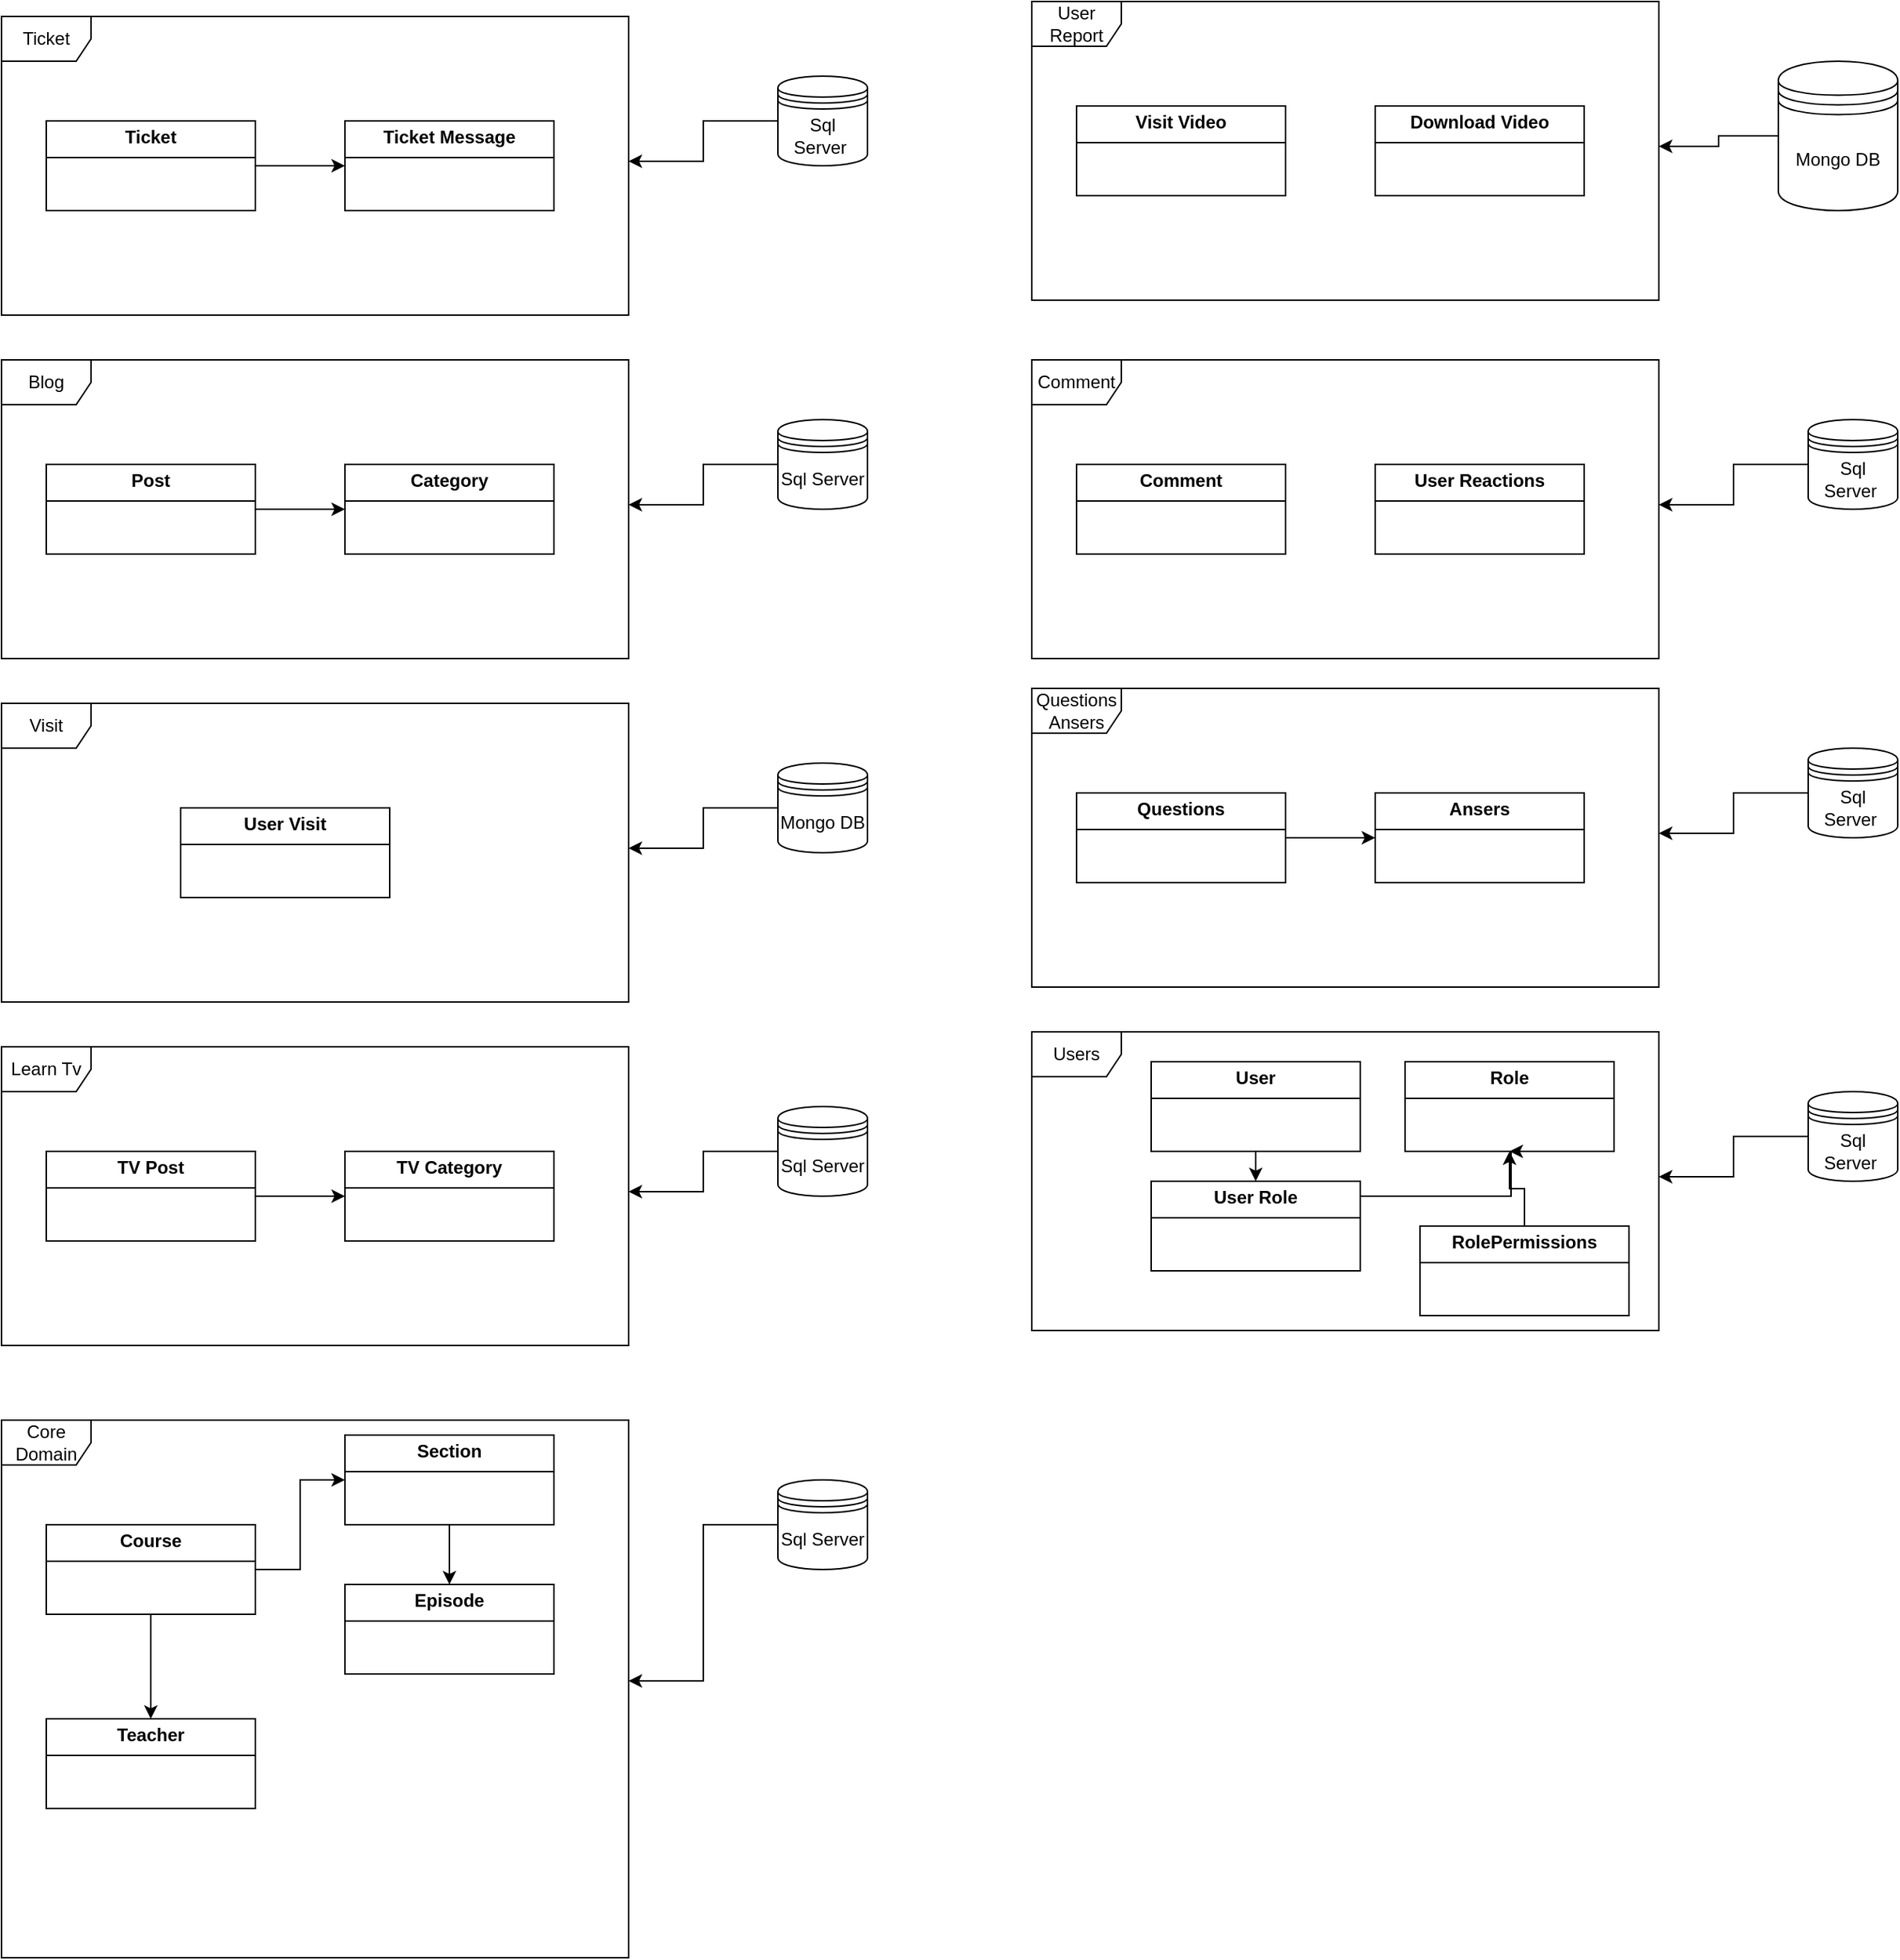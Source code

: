 <mxfile version="24.7.8">
  <diagram name="Page-1" id="VJF5k6fLpfAGvwSMJQAE">
    <mxGraphModel dx="1434" dy="836" grid="1" gridSize="10" guides="1" tooltips="1" connect="1" arrows="1" fold="1" page="1" pageScale="1" pageWidth="2339" pageHeight="3300" math="0" shadow="0">
      <root>
        <mxCell id="0" />
        <mxCell id="1" parent="0" />
        <mxCell id="T0k8kfAdnnVemv1u1ayL-10" value="" style="group" vertex="1" connectable="0" parent="1">
          <mxGeometry x="110" y="340" width="580" height="200" as="geometry" />
        </mxCell>
        <mxCell id="T0k8kfAdnnVemv1u1ayL-1" value="Blog" style="shape=umlFrame;whiteSpace=wrap;html=1;pointerEvents=0;" vertex="1" parent="T0k8kfAdnnVemv1u1ayL-10">
          <mxGeometry width="420" height="200" as="geometry" />
        </mxCell>
        <mxCell id="T0k8kfAdnnVemv1u1ayL-6" style="edgeStyle=orthogonalEdgeStyle;rounded=0;orthogonalLoop=1;jettySize=auto;html=1;" edge="1" parent="T0k8kfAdnnVemv1u1ayL-10" source="T0k8kfAdnnVemv1u1ayL-4" target="T0k8kfAdnnVemv1u1ayL-5">
          <mxGeometry relative="1" as="geometry" />
        </mxCell>
        <mxCell id="T0k8kfAdnnVemv1u1ayL-4" value="&lt;p style=&quot;margin:0px;margin-top:4px;text-align:center;&quot;&gt;&lt;b&gt;Post&lt;/b&gt;&lt;/p&gt;&lt;hr size=&quot;1&quot; style=&quot;border-style:solid;&quot;&gt;&lt;div style=&quot;height:2px;&quot;&gt;&lt;/div&gt;" style="verticalAlign=top;align=left;overflow=fill;html=1;whiteSpace=wrap;" vertex="1" parent="T0k8kfAdnnVemv1u1ayL-10">
          <mxGeometry x="30" y="70" width="140" height="60" as="geometry" />
        </mxCell>
        <mxCell id="T0k8kfAdnnVemv1u1ayL-5" value="&lt;p style=&quot;margin:0px;margin-top:4px;text-align:center;&quot;&gt;&lt;b&gt;Category&lt;/b&gt;&lt;/p&gt;&lt;hr size=&quot;1&quot; style=&quot;border-style:solid;&quot;&gt;&lt;div style=&quot;height:2px;&quot;&gt;&lt;/div&gt;" style="verticalAlign=top;align=left;overflow=fill;html=1;whiteSpace=wrap;" vertex="1" parent="T0k8kfAdnnVemv1u1ayL-10">
          <mxGeometry x="230" y="70" width="140" height="60" as="geometry" />
        </mxCell>
        <mxCell id="T0k8kfAdnnVemv1u1ayL-7" value="Sql Server" style="shape=datastore;whiteSpace=wrap;html=1;" vertex="1" parent="T0k8kfAdnnVemv1u1ayL-10">
          <mxGeometry x="520" y="40" width="60" height="60" as="geometry" />
        </mxCell>
        <mxCell id="T0k8kfAdnnVemv1u1ayL-9" style="edgeStyle=orthogonalEdgeStyle;rounded=0;orthogonalLoop=1;jettySize=auto;html=1;entryX=1;entryY=0.485;entryDx=0;entryDy=0;entryPerimeter=0;" edge="1" parent="T0k8kfAdnnVemv1u1ayL-10" source="T0k8kfAdnnVemv1u1ayL-7" target="T0k8kfAdnnVemv1u1ayL-1">
          <mxGeometry relative="1" as="geometry" />
        </mxCell>
        <mxCell id="T0k8kfAdnnVemv1u1ayL-11" value="" style="group" vertex="1" connectable="0" parent="1">
          <mxGeometry x="110" y="110" width="580" height="200" as="geometry" />
        </mxCell>
        <mxCell id="T0k8kfAdnnVemv1u1ayL-12" value="Ticket" style="shape=umlFrame;whiteSpace=wrap;html=1;pointerEvents=0;" vertex="1" parent="T0k8kfAdnnVemv1u1ayL-11">
          <mxGeometry width="420" height="200" as="geometry" />
        </mxCell>
        <mxCell id="T0k8kfAdnnVemv1u1ayL-13" style="edgeStyle=orthogonalEdgeStyle;rounded=0;orthogonalLoop=1;jettySize=auto;html=1;" edge="1" parent="T0k8kfAdnnVemv1u1ayL-11" source="T0k8kfAdnnVemv1u1ayL-14" target="T0k8kfAdnnVemv1u1ayL-15">
          <mxGeometry relative="1" as="geometry" />
        </mxCell>
        <mxCell id="T0k8kfAdnnVemv1u1ayL-14" value="&lt;p style=&quot;margin:0px;margin-top:4px;text-align:center;&quot;&gt;&lt;b&gt;Ticket&lt;/b&gt;&lt;/p&gt;&lt;hr size=&quot;1&quot; style=&quot;border-style:solid;&quot;&gt;&lt;div style=&quot;height:2px;&quot;&gt;&lt;/div&gt;" style="verticalAlign=top;align=left;overflow=fill;html=1;whiteSpace=wrap;" vertex="1" parent="T0k8kfAdnnVemv1u1ayL-11">
          <mxGeometry x="30" y="70" width="140" height="60" as="geometry" />
        </mxCell>
        <mxCell id="T0k8kfAdnnVemv1u1ayL-15" value="&lt;p style=&quot;margin:0px;margin-top:4px;text-align:center;&quot;&gt;&lt;b&gt;Ticket Message&lt;/b&gt;&lt;/p&gt;&lt;hr size=&quot;1&quot; style=&quot;border-style:solid;&quot;&gt;&lt;div style=&quot;height:2px;&quot;&gt;&lt;/div&gt;" style="verticalAlign=top;align=left;overflow=fill;html=1;whiteSpace=wrap;" vertex="1" parent="T0k8kfAdnnVemv1u1ayL-11">
          <mxGeometry x="230" y="70" width="140" height="60" as="geometry" />
        </mxCell>
        <mxCell id="T0k8kfAdnnVemv1u1ayL-16" value="Sql Server&amp;nbsp;" style="shape=datastore;whiteSpace=wrap;html=1;" vertex="1" parent="T0k8kfAdnnVemv1u1ayL-11">
          <mxGeometry x="520" y="40" width="60" height="60" as="geometry" />
        </mxCell>
        <mxCell id="T0k8kfAdnnVemv1u1ayL-17" style="edgeStyle=orthogonalEdgeStyle;rounded=0;orthogonalLoop=1;jettySize=auto;html=1;entryX=1;entryY=0.485;entryDx=0;entryDy=0;entryPerimeter=0;" edge="1" parent="T0k8kfAdnnVemv1u1ayL-11" source="T0k8kfAdnnVemv1u1ayL-16" target="T0k8kfAdnnVemv1u1ayL-12">
          <mxGeometry relative="1" as="geometry" />
        </mxCell>
        <mxCell id="T0k8kfAdnnVemv1u1ayL-18" value="" style="group" vertex="1" connectable="0" parent="1">
          <mxGeometry x="110" y="570" width="580" height="200" as="geometry" />
        </mxCell>
        <mxCell id="T0k8kfAdnnVemv1u1ayL-19" value="Visit" style="shape=umlFrame;whiteSpace=wrap;html=1;pointerEvents=0;" vertex="1" parent="T0k8kfAdnnVemv1u1ayL-18">
          <mxGeometry width="420" height="200" as="geometry" />
        </mxCell>
        <mxCell id="T0k8kfAdnnVemv1u1ayL-21" value="&lt;p style=&quot;margin:0px;margin-top:4px;text-align:center;&quot;&gt;&lt;b&gt;User Visit&lt;/b&gt;&lt;/p&gt;&lt;hr size=&quot;1&quot; style=&quot;border-style:solid;&quot;&gt;&lt;div style=&quot;height:2px;&quot;&gt;&lt;/div&gt;" style="verticalAlign=top;align=left;overflow=fill;html=1;whiteSpace=wrap;" vertex="1" parent="T0k8kfAdnnVemv1u1ayL-18">
          <mxGeometry x="120" y="70" width="140" height="60" as="geometry" />
        </mxCell>
        <mxCell id="T0k8kfAdnnVemv1u1ayL-23" value="Mongo DB" style="shape=datastore;whiteSpace=wrap;html=1;" vertex="1" parent="T0k8kfAdnnVemv1u1ayL-18">
          <mxGeometry x="520" y="40" width="60" height="60" as="geometry" />
        </mxCell>
        <mxCell id="T0k8kfAdnnVemv1u1ayL-24" style="edgeStyle=orthogonalEdgeStyle;rounded=0;orthogonalLoop=1;jettySize=auto;html=1;entryX=1;entryY=0.485;entryDx=0;entryDy=0;entryPerimeter=0;" edge="1" parent="T0k8kfAdnnVemv1u1ayL-18" source="T0k8kfAdnnVemv1u1ayL-23" target="T0k8kfAdnnVemv1u1ayL-19">
          <mxGeometry relative="1" as="geometry" />
        </mxCell>
        <mxCell id="T0k8kfAdnnVemv1u1ayL-30" value="" style="group" vertex="1" connectable="0" parent="1">
          <mxGeometry x="800" y="100" width="580" height="200" as="geometry" />
        </mxCell>
        <mxCell id="T0k8kfAdnnVemv1u1ayL-31" value="User Report" style="shape=umlFrame;whiteSpace=wrap;html=1;pointerEvents=0;" vertex="1" parent="T0k8kfAdnnVemv1u1ayL-30">
          <mxGeometry width="420" height="200" as="geometry" />
        </mxCell>
        <mxCell id="T0k8kfAdnnVemv1u1ayL-33" value="&lt;p style=&quot;margin:0px;margin-top:4px;text-align:center;&quot;&gt;&lt;b&gt;Visit Video&lt;/b&gt;&lt;/p&gt;&lt;hr size=&quot;1&quot; style=&quot;border-style:solid;&quot;&gt;&lt;div style=&quot;height:2px;&quot;&gt;&lt;/div&gt;" style="verticalAlign=top;align=left;overflow=fill;html=1;whiteSpace=wrap;" vertex="1" parent="T0k8kfAdnnVemv1u1ayL-30">
          <mxGeometry x="30" y="70" width="140" height="60" as="geometry" />
        </mxCell>
        <mxCell id="T0k8kfAdnnVemv1u1ayL-34" value="&lt;p style=&quot;margin:0px;margin-top:4px;text-align:center;&quot;&gt;&lt;b&gt;Download Video&lt;/b&gt;&lt;/p&gt;&lt;hr size=&quot;1&quot; style=&quot;border-style:solid;&quot;&gt;&lt;div style=&quot;height:2px;&quot;&gt;&lt;/div&gt;" style="verticalAlign=top;align=left;overflow=fill;html=1;whiteSpace=wrap;" vertex="1" parent="T0k8kfAdnnVemv1u1ayL-30">
          <mxGeometry x="230" y="70" width="140" height="60" as="geometry" />
        </mxCell>
        <mxCell id="T0k8kfAdnnVemv1u1ayL-35" value="Mongo DB" style="shape=datastore;whiteSpace=wrap;html=1;" vertex="1" parent="T0k8kfAdnnVemv1u1ayL-30">
          <mxGeometry x="500" y="40" width="80" height="100" as="geometry" />
        </mxCell>
        <mxCell id="T0k8kfAdnnVemv1u1ayL-36" style="edgeStyle=orthogonalEdgeStyle;rounded=0;orthogonalLoop=1;jettySize=auto;html=1;entryX=1;entryY=0.485;entryDx=0;entryDy=0;entryPerimeter=0;" edge="1" parent="T0k8kfAdnnVemv1u1ayL-30" source="T0k8kfAdnnVemv1u1ayL-35" target="T0k8kfAdnnVemv1u1ayL-31">
          <mxGeometry relative="1" as="geometry" />
        </mxCell>
        <mxCell id="T0k8kfAdnnVemv1u1ayL-37" value="" style="group" vertex="1" connectable="0" parent="1">
          <mxGeometry x="800" y="340" width="580" height="200" as="geometry" />
        </mxCell>
        <mxCell id="T0k8kfAdnnVemv1u1ayL-38" value="Comment" style="shape=umlFrame;whiteSpace=wrap;html=1;pointerEvents=0;" vertex="1" parent="T0k8kfAdnnVemv1u1ayL-37">
          <mxGeometry width="420" height="200" as="geometry" />
        </mxCell>
        <mxCell id="T0k8kfAdnnVemv1u1ayL-40" value="&lt;p style=&quot;margin:0px;margin-top:4px;text-align:center;&quot;&gt;&lt;b&gt;Comment&lt;/b&gt;&lt;/p&gt;&lt;hr size=&quot;1&quot; style=&quot;border-style:solid;&quot;&gt;&lt;div style=&quot;height:2px;&quot;&gt;&lt;/div&gt;" style="verticalAlign=top;align=left;overflow=fill;html=1;whiteSpace=wrap;" vertex="1" parent="T0k8kfAdnnVemv1u1ayL-37">
          <mxGeometry x="30" y="70" width="140" height="60" as="geometry" />
        </mxCell>
        <mxCell id="T0k8kfAdnnVemv1u1ayL-41" value="&lt;p style=&quot;margin:0px;margin-top:4px;text-align:center;&quot;&gt;&lt;b&gt;User Reactions&lt;/b&gt;&lt;/p&gt;&lt;hr size=&quot;1&quot; style=&quot;border-style:solid;&quot;&gt;&lt;div style=&quot;height:2px;&quot;&gt;&lt;/div&gt;" style="verticalAlign=top;align=left;overflow=fill;html=1;whiteSpace=wrap;" vertex="1" parent="T0k8kfAdnnVemv1u1ayL-37">
          <mxGeometry x="230" y="70" width="140" height="60" as="geometry" />
        </mxCell>
        <mxCell id="T0k8kfAdnnVemv1u1ayL-42" value="Sql Server&amp;nbsp;" style="shape=datastore;whiteSpace=wrap;html=1;" vertex="1" parent="T0k8kfAdnnVemv1u1ayL-37">
          <mxGeometry x="520" y="40" width="60" height="60" as="geometry" />
        </mxCell>
        <mxCell id="T0k8kfAdnnVemv1u1ayL-43" style="edgeStyle=orthogonalEdgeStyle;rounded=0;orthogonalLoop=1;jettySize=auto;html=1;entryX=1;entryY=0.485;entryDx=0;entryDy=0;entryPerimeter=0;" edge="1" parent="T0k8kfAdnnVemv1u1ayL-37" source="T0k8kfAdnnVemv1u1ayL-42" target="T0k8kfAdnnVemv1u1ayL-38">
          <mxGeometry relative="1" as="geometry" />
        </mxCell>
        <mxCell id="T0k8kfAdnnVemv1u1ayL-44" value="" style="group" vertex="1" connectable="0" parent="1">
          <mxGeometry x="800" y="560" width="580" height="200" as="geometry" />
        </mxCell>
        <mxCell id="T0k8kfAdnnVemv1u1ayL-45" value="Questions Ansers" style="shape=umlFrame;whiteSpace=wrap;html=1;pointerEvents=0;" vertex="1" parent="T0k8kfAdnnVemv1u1ayL-44">
          <mxGeometry width="420" height="200" as="geometry" />
        </mxCell>
        <mxCell id="T0k8kfAdnnVemv1u1ayL-50" style="edgeStyle=orthogonalEdgeStyle;rounded=0;orthogonalLoop=1;jettySize=auto;html=1;entryX=0;entryY=0.5;entryDx=0;entryDy=0;" edge="1" parent="T0k8kfAdnnVemv1u1ayL-44" source="T0k8kfAdnnVemv1u1ayL-46" target="T0k8kfAdnnVemv1u1ayL-47">
          <mxGeometry relative="1" as="geometry" />
        </mxCell>
        <mxCell id="T0k8kfAdnnVemv1u1ayL-46" value="&lt;p style=&quot;margin:0px;margin-top:4px;text-align:center;&quot;&gt;&lt;b&gt;Questions&lt;/b&gt;&lt;/p&gt;&lt;hr size=&quot;1&quot; style=&quot;border-style:solid;&quot;&gt;&lt;div style=&quot;height:2px;&quot;&gt;&lt;/div&gt;" style="verticalAlign=top;align=left;overflow=fill;html=1;whiteSpace=wrap;" vertex="1" parent="T0k8kfAdnnVemv1u1ayL-44">
          <mxGeometry x="30" y="70" width="140" height="60" as="geometry" />
        </mxCell>
        <mxCell id="T0k8kfAdnnVemv1u1ayL-47" value="&lt;p style=&quot;margin:0px;margin-top:4px;text-align:center;&quot;&gt;&lt;b&gt;Ansers&lt;/b&gt;&lt;/p&gt;&lt;hr size=&quot;1&quot; style=&quot;border-style:solid;&quot;&gt;&lt;div style=&quot;height:2px;&quot;&gt;&lt;/div&gt;" style="verticalAlign=top;align=left;overflow=fill;html=1;whiteSpace=wrap;" vertex="1" parent="T0k8kfAdnnVemv1u1ayL-44">
          <mxGeometry x="230" y="70" width="140" height="60" as="geometry" />
        </mxCell>
        <mxCell id="T0k8kfAdnnVemv1u1ayL-48" value="Sql Server&amp;nbsp;" style="shape=datastore;whiteSpace=wrap;html=1;" vertex="1" parent="T0k8kfAdnnVemv1u1ayL-44">
          <mxGeometry x="520" y="40" width="60" height="60" as="geometry" />
        </mxCell>
        <mxCell id="T0k8kfAdnnVemv1u1ayL-49" style="edgeStyle=orthogonalEdgeStyle;rounded=0;orthogonalLoop=1;jettySize=auto;html=1;entryX=1;entryY=0.485;entryDx=0;entryDy=0;entryPerimeter=0;" edge="1" parent="T0k8kfAdnnVemv1u1ayL-44" source="T0k8kfAdnnVemv1u1ayL-48" target="T0k8kfAdnnVemv1u1ayL-45">
          <mxGeometry relative="1" as="geometry" />
        </mxCell>
        <mxCell id="T0k8kfAdnnVemv1u1ayL-51" value="" style="group" vertex="1" connectable="0" parent="1">
          <mxGeometry x="800" y="790" width="580" height="200" as="geometry" />
        </mxCell>
        <mxCell id="T0k8kfAdnnVemv1u1ayL-52" value="Users" style="shape=umlFrame;whiteSpace=wrap;html=1;pointerEvents=0;" vertex="1" parent="T0k8kfAdnnVemv1u1ayL-51">
          <mxGeometry width="420" height="200" as="geometry" />
        </mxCell>
        <mxCell id="T0k8kfAdnnVemv1u1ayL-62" style="edgeStyle=orthogonalEdgeStyle;rounded=0;orthogonalLoop=1;jettySize=auto;html=1;exitX=0.5;exitY=1;exitDx=0;exitDy=0;entryX=0.5;entryY=0;entryDx=0;entryDy=0;" edge="1" parent="T0k8kfAdnnVemv1u1ayL-51" source="T0k8kfAdnnVemv1u1ayL-54" target="T0k8kfAdnnVemv1u1ayL-58">
          <mxGeometry relative="1" as="geometry" />
        </mxCell>
        <mxCell id="T0k8kfAdnnVemv1u1ayL-54" value="&lt;p style=&quot;margin:0px;margin-top:4px;text-align:center;&quot;&gt;&lt;b&gt;User&lt;/b&gt;&lt;/p&gt;&lt;hr size=&quot;1&quot; style=&quot;border-style:solid;&quot;&gt;&lt;div style=&quot;height:2px;&quot;&gt;&lt;/div&gt;" style="verticalAlign=top;align=left;overflow=fill;html=1;whiteSpace=wrap;" vertex="1" parent="T0k8kfAdnnVemv1u1ayL-51">
          <mxGeometry x="80" y="20" width="140" height="60" as="geometry" />
        </mxCell>
        <mxCell id="T0k8kfAdnnVemv1u1ayL-55" value="&lt;p style=&quot;margin:0px;margin-top:4px;text-align:center;&quot;&gt;&lt;b&gt;Role&lt;/b&gt;&lt;/p&gt;&lt;hr size=&quot;1&quot; style=&quot;border-style:solid;&quot;&gt;&lt;div style=&quot;height:2px;&quot;&gt;&lt;/div&gt;" style="verticalAlign=top;align=left;overflow=fill;html=1;whiteSpace=wrap;" vertex="1" parent="T0k8kfAdnnVemv1u1ayL-51">
          <mxGeometry x="250" y="20" width="140" height="60" as="geometry" />
        </mxCell>
        <mxCell id="T0k8kfAdnnVemv1u1ayL-56" value="Sql Server&amp;nbsp;" style="shape=datastore;whiteSpace=wrap;html=1;" vertex="1" parent="T0k8kfAdnnVemv1u1ayL-51">
          <mxGeometry x="520" y="40" width="60" height="60" as="geometry" />
        </mxCell>
        <mxCell id="T0k8kfAdnnVemv1u1ayL-57" style="edgeStyle=orthogonalEdgeStyle;rounded=0;orthogonalLoop=1;jettySize=auto;html=1;entryX=1;entryY=0.485;entryDx=0;entryDy=0;entryPerimeter=0;" edge="1" parent="T0k8kfAdnnVemv1u1ayL-51" source="T0k8kfAdnnVemv1u1ayL-56" target="T0k8kfAdnnVemv1u1ayL-52">
          <mxGeometry relative="1" as="geometry" />
        </mxCell>
        <mxCell id="T0k8kfAdnnVemv1u1ayL-61" style="edgeStyle=orthogonalEdgeStyle;rounded=0;orthogonalLoop=1;jettySize=auto;html=1;" edge="1" parent="T0k8kfAdnnVemv1u1ayL-51" source="T0k8kfAdnnVemv1u1ayL-58">
          <mxGeometry relative="1" as="geometry">
            <mxPoint x="320" y="80" as="targetPoint" />
            <Array as="points">
              <mxPoint x="321" y="110" />
            </Array>
          </mxGeometry>
        </mxCell>
        <mxCell id="T0k8kfAdnnVemv1u1ayL-58" value="&lt;p style=&quot;margin:0px;margin-top:4px;text-align:center;&quot;&gt;&lt;b&gt;User Role&lt;/b&gt;&lt;/p&gt;&lt;hr size=&quot;1&quot; style=&quot;border-style:solid;&quot;&gt;&lt;div style=&quot;height:2px;&quot;&gt;&lt;/div&gt;" style="verticalAlign=top;align=left;overflow=fill;html=1;whiteSpace=wrap;" vertex="1" parent="T0k8kfAdnnVemv1u1ayL-51">
          <mxGeometry x="80" y="100" width="140" height="60" as="geometry" />
        </mxCell>
        <mxCell id="T0k8kfAdnnVemv1u1ayL-60" style="edgeStyle=orthogonalEdgeStyle;rounded=0;orthogonalLoop=1;jettySize=auto;html=1;entryX=0.5;entryY=1;entryDx=0;entryDy=0;" edge="1" parent="T0k8kfAdnnVemv1u1ayL-51" source="T0k8kfAdnnVemv1u1ayL-59" target="T0k8kfAdnnVemv1u1ayL-55">
          <mxGeometry relative="1" as="geometry" />
        </mxCell>
        <mxCell id="T0k8kfAdnnVemv1u1ayL-59" value="&lt;p style=&quot;margin:0px;margin-top:4px;text-align:center;&quot;&gt;&lt;b&gt;RolePermissions&lt;/b&gt;&lt;/p&gt;&lt;hr size=&quot;1&quot; style=&quot;border-style:solid;&quot;&gt;&lt;div style=&quot;height:2px;&quot;&gt;&lt;/div&gt;" style="verticalAlign=top;align=left;overflow=fill;html=1;whiteSpace=wrap;" vertex="1" parent="T0k8kfAdnnVemv1u1ayL-51">
          <mxGeometry x="260" y="130" width="140" height="60" as="geometry" />
        </mxCell>
        <mxCell id="T0k8kfAdnnVemv1u1ayL-63" value="" style="group" vertex="1" connectable="0" parent="1">
          <mxGeometry x="110" y="800" width="580" height="200" as="geometry" />
        </mxCell>
        <mxCell id="T0k8kfAdnnVemv1u1ayL-64" value="Learn Tv" style="shape=umlFrame;whiteSpace=wrap;html=1;pointerEvents=0;" vertex="1" parent="T0k8kfAdnnVemv1u1ayL-63">
          <mxGeometry width="420" height="200" as="geometry" />
        </mxCell>
        <mxCell id="T0k8kfAdnnVemv1u1ayL-65" style="edgeStyle=orthogonalEdgeStyle;rounded=0;orthogonalLoop=1;jettySize=auto;html=1;" edge="1" parent="T0k8kfAdnnVemv1u1ayL-63" source="T0k8kfAdnnVemv1u1ayL-66" target="T0k8kfAdnnVemv1u1ayL-67">
          <mxGeometry relative="1" as="geometry" />
        </mxCell>
        <mxCell id="T0k8kfAdnnVemv1u1ayL-66" value="&lt;p style=&quot;margin:0px;margin-top:4px;text-align:center;&quot;&gt;&lt;b&gt;TV Post&lt;/b&gt;&lt;/p&gt;&lt;hr size=&quot;1&quot; style=&quot;border-style:solid;&quot;&gt;&lt;div style=&quot;height:2px;&quot;&gt;&lt;/div&gt;" style="verticalAlign=top;align=left;overflow=fill;html=1;whiteSpace=wrap;" vertex="1" parent="T0k8kfAdnnVemv1u1ayL-63">
          <mxGeometry x="30" y="70" width="140" height="60" as="geometry" />
        </mxCell>
        <mxCell id="T0k8kfAdnnVemv1u1ayL-67" value="&lt;p style=&quot;margin:0px;margin-top:4px;text-align:center;&quot;&gt;&lt;b&gt;TV Category&lt;/b&gt;&lt;/p&gt;&lt;hr size=&quot;1&quot; style=&quot;border-style:solid;&quot;&gt;&lt;div style=&quot;height:2px;&quot;&gt;&lt;/div&gt;" style="verticalAlign=top;align=left;overflow=fill;html=1;whiteSpace=wrap;" vertex="1" parent="T0k8kfAdnnVemv1u1ayL-63">
          <mxGeometry x="230" y="70" width="140" height="60" as="geometry" />
        </mxCell>
        <mxCell id="T0k8kfAdnnVemv1u1ayL-68" value="Sql Server" style="shape=datastore;whiteSpace=wrap;html=1;" vertex="1" parent="T0k8kfAdnnVemv1u1ayL-63">
          <mxGeometry x="520" y="40" width="60" height="60" as="geometry" />
        </mxCell>
        <mxCell id="T0k8kfAdnnVemv1u1ayL-69" style="edgeStyle=orthogonalEdgeStyle;rounded=0;orthogonalLoop=1;jettySize=auto;html=1;entryX=1;entryY=0.485;entryDx=0;entryDy=0;entryPerimeter=0;" edge="1" parent="T0k8kfAdnnVemv1u1ayL-63" source="T0k8kfAdnnVemv1u1ayL-68" target="T0k8kfAdnnVemv1u1ayL-64">
          <mxGeometry relative="1" as="geometry" />
        </mxCell>
        <mxCell id="T0k8kfAdnnVemv1u1ayL-71" value="Core Domain" style="shape=umlFrame;whiteSpace=wrap;html=1;pointerEvents=0;" vertex="1" parent="1">
          <mxGeometry x="110" y="1050" width="420" height="360" as="geometry" />
        </mxCell>
        <mxCell id="T0k8kfAdnnVemv1u1ayL-72" style="edgeStyle=orthogonalEdgeStyle;rounded=0;orthogonalLoop=1;jettySize=auto;html=1;" edge="1" parent="1" source="T0k8kfAdnnVemv1u1ayL-73" target="T0k8kfAdnnVemv1u1ayL-74">
          <mxGeometry relative="1" as="geometry" />
        </mxCell>
        <mxCell id="T0k8kfAdnnVemv1u1ayL-80" style="edgeStyle=orthogonalEdgeStyle;rounded=0;orthogonalLoop=1;jettySize=auto;html=1;exitX=0.5;exitY=1;exitDx=0;exitDy=0;entryX=0.5;entryY=0;entryDx=0;entryDy=0;" edge="1" parent="1" source="T0k8kfAdnnVemv1u1ayL-73" target="T0k8kfAdnnVemv1u1ayL-79">
          <mxGeometry relative="1" as="geometry" />
        </mxCell>
        <mxCell id="T0k8kfAdnnVemv1u1ayL-73" value="&lt;p style=&quot;margin:0px;margin-top:4px;text-align:center;&quot;&gt;&lt;b&gt;Course&lt;/b&gt;&lt;/p&gt;&lt;hr size=&quot;1&quot; style=&quot;border-style:solid;&quot;&gt;&lt;div style=&quot;height:2px;&quot;&gt;&lt;/div&gt;" style="verticalAlign=top;align=left;overflow=fill;html=1;whiteSpace=wrap;" vertex="1" parent="1">
          <mxGeometry x="140" y="1120" width="140" height="60" as="geometry" />
        </mxCell>
        <mxCell id="T0k8kfAdnnVemv1u1ayL-78" style="edgeStyle=orthogonalEdgeStyle;rounded=0;orthogonalLoop=1;jettySize=auto;html=1;exitX=0.5;exitY=1;exitDx=0;exitDy=0;" edge="1" parent="1" source="T0k8kfAdnnVemv1u1ayL-74">
          <mxGeometry relative="1" as="geometry">
            <mxPoint x="410" y="1160" as="targetPoint" />
          </mxGeometry>
        </mxCell>
        <mxCell id="T0k8kfAdnnVemv1u1ayL-74" value="&lt;p style=&quot;margin:0px;margin-top:4px;text-align:center;&quot;&gt;&lt;b&gt;Section&lt;/b&gt;&lt;/p&gt;&lt;hr size=&quot;1&quot; style=&quot;border-style:solid;&quot;&gt;&lt;div style=&quot;height:2px;&quot;&gt;&lt;/div&gt;" style="verticalAlign=top;align=left;overflow=fill;html=1;whiteSpace=wrap;" vertex="1" parent="1">
          <mxGeometry x="340" y="1060" width="140" height="60" as="geometry" />
        </mxCell>
        <mxCell id="T0k8kfAdnnVemv1u1ayL-75" value="Sql Server" style="shape=datastore;whiteSpace=wrap;html=1;" vertex="1" parent="1">
          <mxGeometry x="630" y="1090" width="60" height="60" as="geometry" />
        </mxCell>
        <mxCell id="T0k8kfAdnnVemv1u1ayL-76" style="edgeStyle=orthogonalEdgeStyle;rounded=0;orthogonalLoop=1;jettySize=auto;html=1;entryX=1;entryY=0.485;entryDx=0;entryDy=0;entryPerimeter=0;" edge="1" parent="1" source="T0k8kfAdnnVemv1u1ayL-75" target="T0k8kfAdnnVemv1u1ayL-71">
          <mxGeometry relative="1" as="geometry" />
        </mxCell>
        <mxCell id="T0k8kfAdnnVemv1u1ayL-77" value="&lt;p style=&quot;margin:0px;margin-top:4px;text-align:center;&quot;&gt;&lt;b&gt;Episode&lt;/b&gt;&lt;/p&gt;&lt;hr size=&quot;1&quot; style=&quot;border-style:solid;&quot;&gt;&lt;div style=&quot;height:2px;&quot;&gt;&lt;/div&gt;" style="verticalAlign=top;align=left;overflow=fill;html=1;whiteSpace=wrap;" vertex="1" parent="1">
          <mxGeometry x="340" y="1160" width="140" height="60" as="geometry" />
        </mxCell>
        <mxCell id="T0k8kfAdnnVemv1u1ayL-79" value="&lt;p style=&quot;margin:0px;margin-top:4px;text-align:center;&quot;&gt;&lt;b&gt;Teacher&lt;/b&gt;&lt;/p&gt;&lt;hr size=&quot;1&quot; style=&quot;border-style:solid;&quot;&gt;&lt;div style=&quot;height:2px;&quot;&gt;&lt;/div&gt;" style="verticalAlign=top;align=left;overflow=fill;html=1;whiteSpace=wrap;" vertex="1" parent="1">
          <mxGeometry x="140" y="1250" width="140" height="60" as="geometry" />
        </mxCell>
      </root>
    </mxGraphModel>
  </diagram>
</mxfile>
